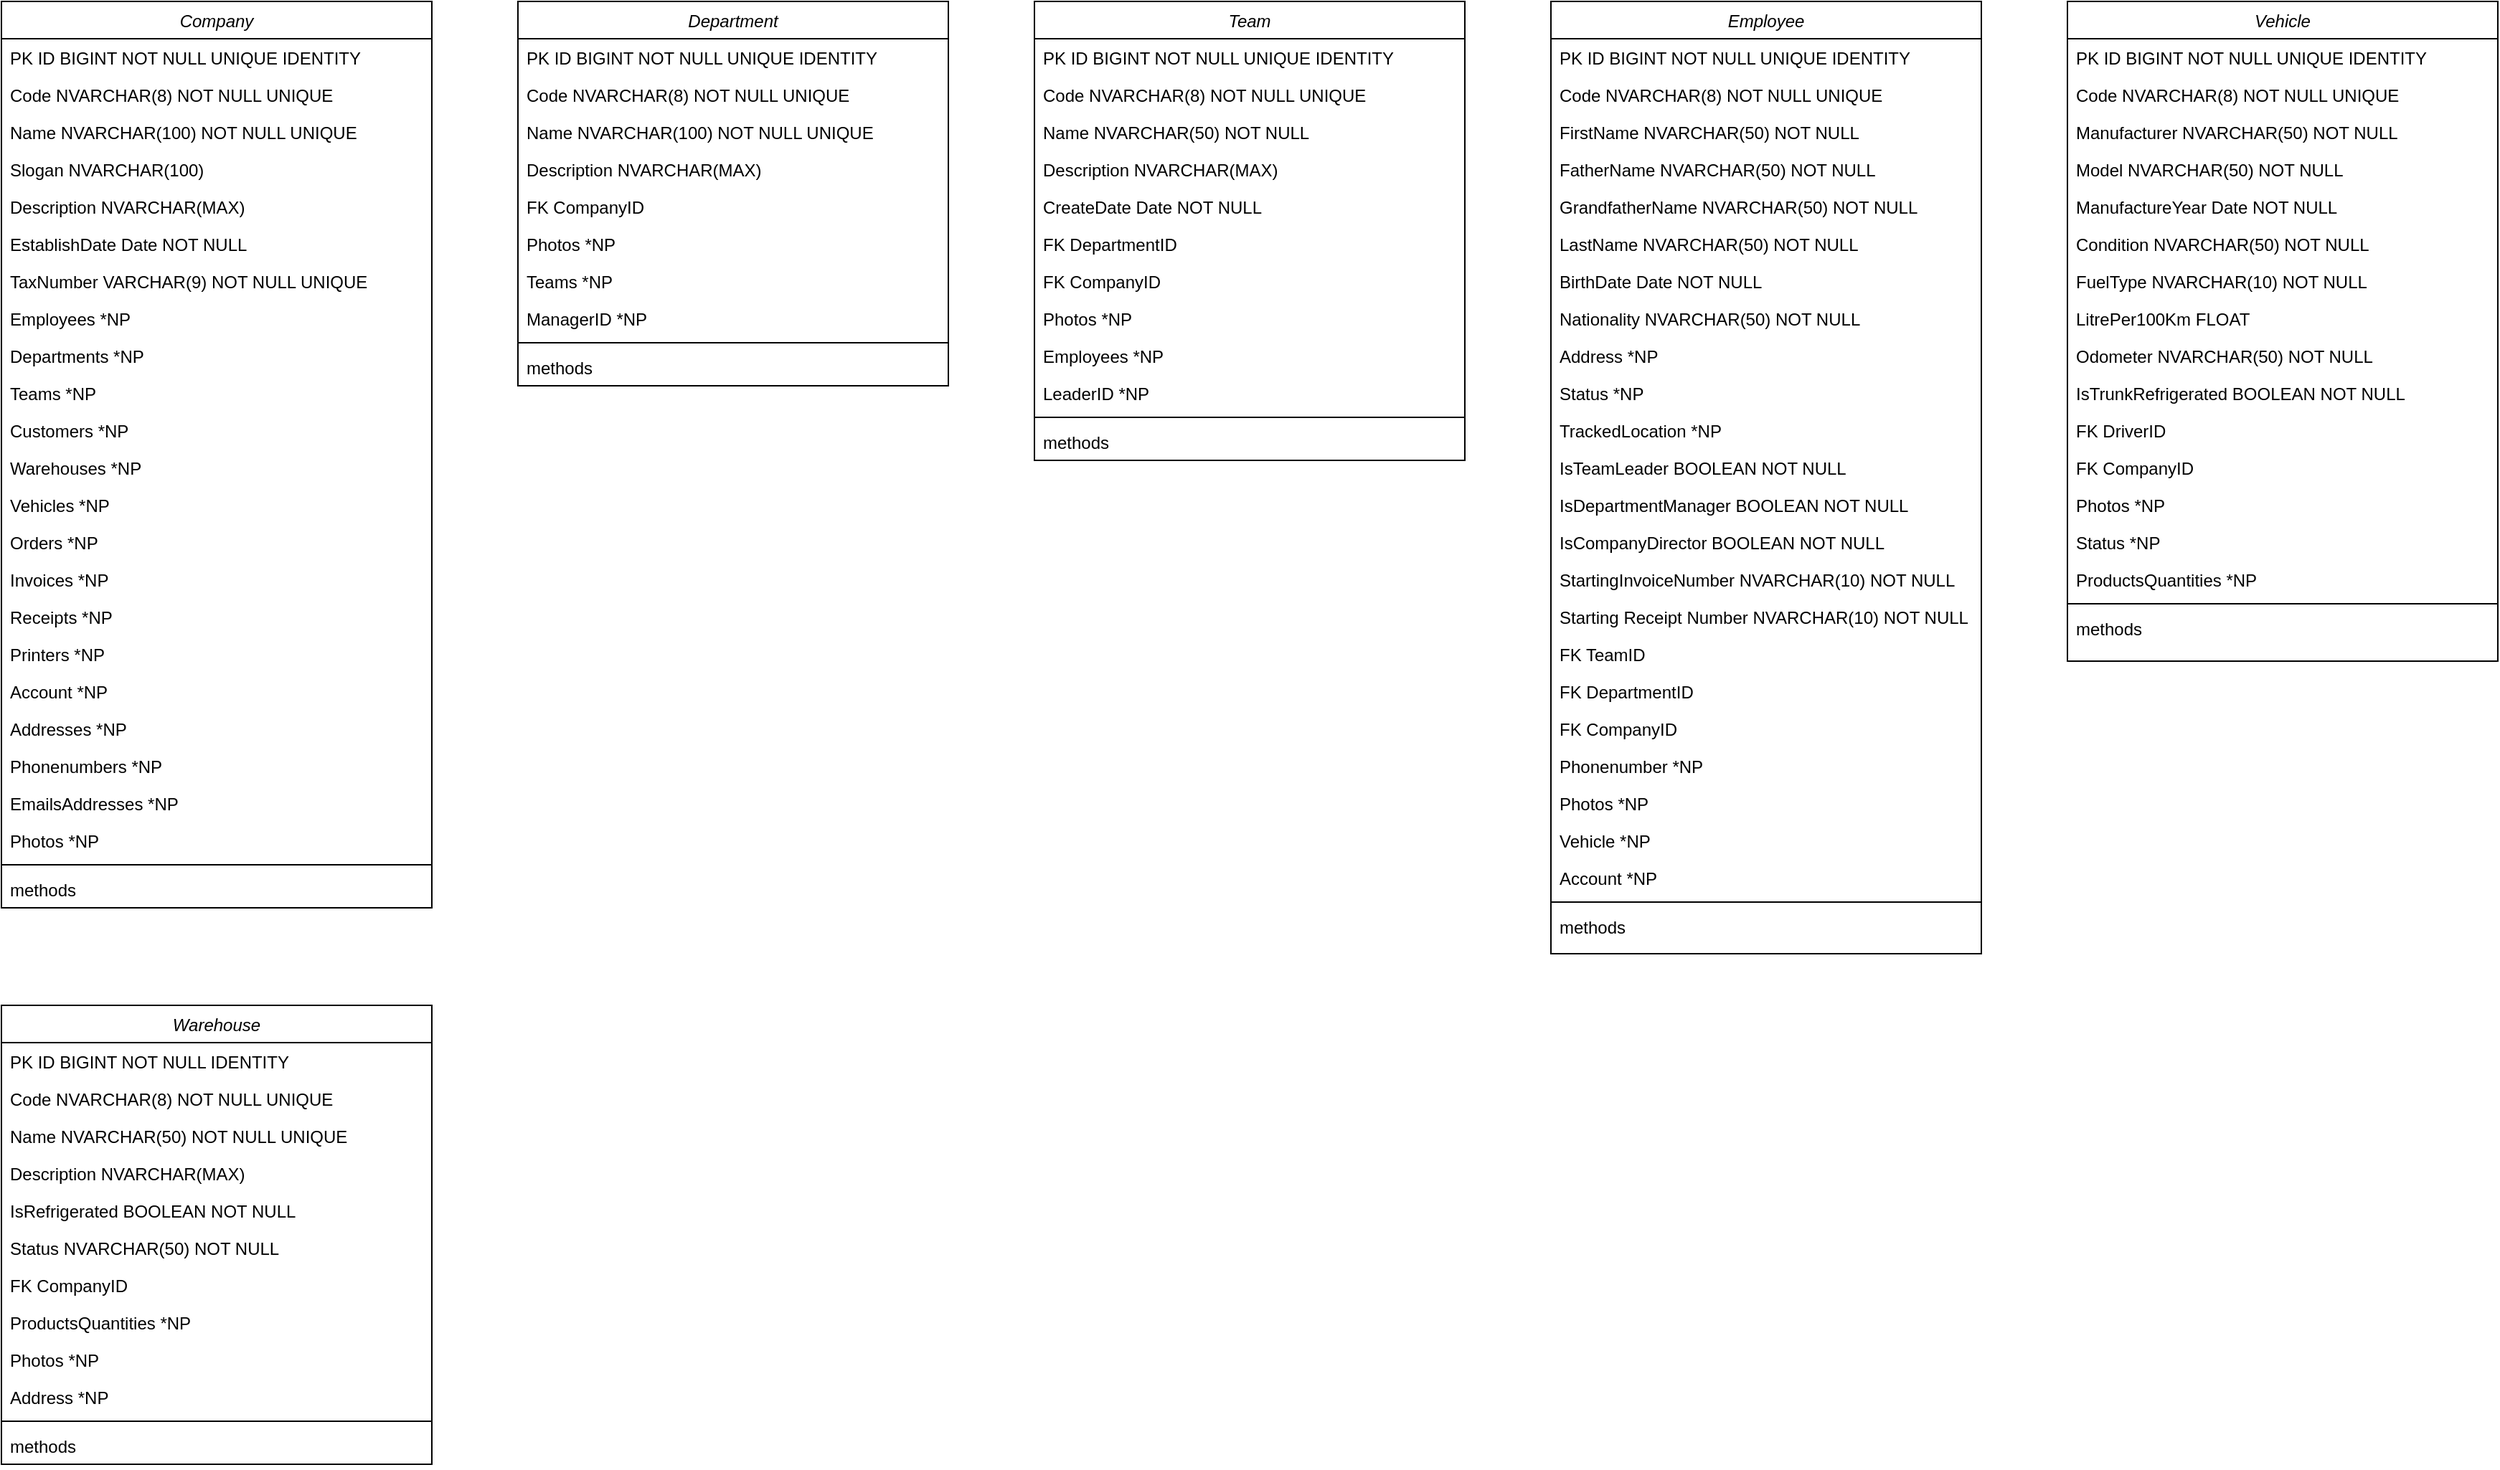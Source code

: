 <mxfile version="13.6.2" type="device"><diagram id="QFKUV2dXAhDw3_DVxD5H" name="Page-1"><mxGraphModel dx="813" dy="475" grid="1" gridSize="10" guides="1" tooltips="1" connect="1" arrows="1" fold="1" page="1" pageScale="1" pageWidth="850" pageHeight="1100" math="0" shadow="0"><root><mxCell id="0"/><mxCell id="1" parent="0"/><mxCell id="R2PTgNPI39ECcVQcYXFl-1" value="Company" style="swimlane;fontStyle=2;align=center;verticalAlign=top;childLayout=stackLayout;horizontal=1;startSize=26;horizontalStack=0;resizeParent=1;resizeLast=0;collapsible=1;marginBottom=0;rounded=0;shadow=0;strokeWidth=1;" parent="1" vertex="1"><mxGeometry width="300" height="632" as="geometry"><mxRectangle x="230" y="140" width="160" height="26" as="alternateBounds"/></mxGeometry></mxCell><mxCell id="R2PTgNPI39ECcVQcYXFl-2" value="PK ID BIGINT NOT NULL UNIQUE IDENTITY" style="text;align=left;verticalAlign=top;spacingLeft=4;spacingRight=4;overflow=hidden;rotatable=0;points=[[0,0.5],[1,0.5]];portConstraint=eastwest;" parent="R2PTgNPI39ECcVQcYXFl-1" vertex="1"><mxGeometry y="26" width="300" height="26" as="geometry"/></mxCell><mxCell id="R2PTgNPI39ECcVQcYXFl-3" value="Code NVARCHAR(8) NOT NULL UNIQUE" style="text;align=left;verticalAlign=top;spacingLeft=4;spacingRight=4;overflow=hidden;rotatable=0;points=[[0,0.5],[1,0.5]];portConstraint=eastwest;" parent="R2PTgNPI39ECcVQcYXFl-1" vertex="1"><mxGeometry y="52" width="300" height="26" as="geometry"/></mxCell><mxCell id="R2PTgNPI39ECcVQcYXFl-4" value="Name NVARCHAR(100) NOT NULL UNIQUE" style="text;align=left;verticalAlign=top;spacingLeft=4;spacingRight=4;overflow=hidden;rotatable=0;points=[[0,0.5],[1,0.5]];portConstraint=eastwest;" parent="R2PTgNPI39ECcVQcYXFl-1" vertex="1"><mxGeometry y="78" width="300" height="26" as="geometry"/></mxCell><mxCell id="pfMvkild5ntFiSycPlNY-2" value="Slogan NVARCHAR(100)" style="text;align=left;verticalAlign=top;spacingLeft=4;spacingRight=4;overflow=hidden;rotatable=0;points=[[0,0.5],[1,0.5]];portConstraint=eastwest;" parent="R2PTgNPI39ECcVQcYXFl-1" vertex="1"><mxGeometry y="104" width="300" height="26" as="geometry"/></mxCell><mxCell id="R2PTgNPI39ECcVQcYXFl-6" value="Description NVARCHAR(MAX)" style="text;align=left;verticalAlign=top;spacingLeft=4;spacingRight=4;overflow=hidden;rotatable=0;points=[[0,0.5],[1,0.5]];portConstraint=eastwest;" parent="R2PTgNPI39ECcVQcYXFl-1" vertex="1"><mxGeometry y="130" width="300" height="26" as="geometry"/></mxCell><mxCell id="pfMvkild5ntFiSycPlNY-1" value="EstablishDate Date NOT NULL" style="text;align=left;verticalAlign=top;spacingLeft=4;spacingRight=4;overflow=hidden;rotatable=0;points=[[0,0.5],[1,0.5]];portConstraint=eastwest;rounded=0;shadow=0;html=0;" parent="R2PTgNPI39ECcVQcYXFl-1" vertex="1"><mxGeometry y="156" width="300" height="26" as="geometry"/></mxCell><mxCell id="R2PTgNPI39ECcVQcYXFl-8" value="TaxNumber VARCHAR(9) NOT NULL UNIQUE" style="text;align=left;verticalAlign=top;spacingLeft=4;spacingRight=4;overflow=hidden;rotatable=0;points=[[0,0.5],[1,0.5]];portConstraint=eastwest;rounded=0;shadow=0;html=0;" parent="R2PTgNPI39ECcVQcYXFl-1" vertex="1"><mxGeometry y="182" width="300" height="26" as="geometry"/></mxCell><mxCell id="R2PTgNPI39ECcVQcYXFl-12" value="Employees *NP" style="text;align=left;verticalAlign=top;spacingLeft=4;spacingRight=4;overflow=hidden;rotatable=0;points=[[0,0.5],[1,0.5]];portConstraint=eastwest;rounded=0;shadow=0;html=0;" parent="R2PTgNPI39ECcVQcYXFl-1" vertex="1"><mxGeometry y="208" width="300" height="26" as="geometry"/></mxCell><mxCell id="R2PTgNPI39ECcVQcYXFl-13" value="Departments *NP" style="text;align=left;verticalAlign=top;spacingLeft=4;spacingRight=4;overflow=hidden;rotatable=0;points=[[0,0.5],[1,0.5]];portConstraint=eastwest;rounded=0;shadow=0;html=0;" parent="R2PTgNPI39ECcVQcYXFl-1" vertex="1"><mxGeometry y="234" width="300" height="26" as="geometry"/></mxCell><mxCell id="3ucjZQ99SgyKv--hFpAD-12" value="Teams *NP" style="text;align=left;verticalAlign=top;spacingLeft=4;spacingRight=4;overflow=hidden;rotatable=0;points=[[0,0.5],[1,0.5]];portConstraint=eastwest;rounded=0;shadow=0;html=0;" vertex="1" parent="R2PTgNPI39ECcVQcYXFl-1"><mxGeometry y="260" width="300" height="26" as="geometry"/></mxCell><mxCell id="R2PTgNPI39ECcVQcYXFl-14" value="Customers *NP" style="text;align=left;verticalAlign=top;spacingLeft=4;spacingRight=4;overflow=hidden;rotatable=0;points=[[0,0.5],[1,0.5]];portConstraint=eastwest;rounded=0;shadow=0;html=0;" parent="R2PTgNPI39ECcVQcYXFl-1" vertex="1"><mxGeometry y="286" width="300" height="26" as="geometry"/></mxCell><mxCell id="R2PTgNPI39ECcVQcYXFl-15" value="Warehouses *NP" style="text;align=left;verticalAlign=top;spacingLeft=4;spacingRight=4;overflow=hidden;rotatable=0;points=[[0,0.5],[1,0.5]];portConstraint=eastwest;rounded=0;shadow=0;html=0;" parent="R2PTgNPI39ECcVQcYXFl-1" vertex="1"><mxGeometry y="312" width="300" height="26" as="geometry"/></mxCell><mxCell id="R2PTgNPI39ECcVQcYXFl-16" value="Vehicles *NP" style="text;align=left;verticalAlign=top;spacingLeft=4;spacingRight=4;overflow=hidden;rotatable=0;points=[[0,0.5],[1,0.5]];portConstraint=eastwest;rounded=0;shadow=0;html=0;" parent="R2PTgNPI39ECcVQcYXFl-1" vertex="1"><mxGeometry y="338" width="300" height="26" as="geometry"/></mxCell><mxCell id="R2PTgNPI39ECcVQcYXFl-17" value="Orders *NP" style="text;align=left;verticalAlign=top;spacingLeft=4;spacingRight=4;overflow=hidden;rotatable=0;points=[[0,0.5],[1,0.5]];portConstraint=eastwest;rounded=0;shadow=0;html=0;" parent="R2PTgNPI39ECcVQcYXFl-1" vertex="1"><mxGeometry y="364" width="300" height="26" as="geometry"/></mxCell><mxCell id="3ucjZQ99SgyKv--hFpAD-13" value="Invoices *NP" style="text;align=left;verticalAlign=top;spacingLeft=4;spacingRight=4;overflow=hidden;rotatable=0;points=[[0,0.5],[1,0.5]];portConstraint=eastwest;rounded=0;shadow=0;html=0;" vertex="1" parent="R2PTgNPI39ECcVQcYXFl-1"><mxGeometry y="390" width="300" height="26" as="geometry"/></mxCell><mxCell id="3ucjZQ99SgyKv--hFpAD-14" value="Receipts *NP" style="text;align=left;verticalAlign=top;spacingLeft=4;spacingRight=4;overflow=hidden;rotatable=0;points=[[0,0.5],[1,0.5]];portConstraint=eastwest;rounded=0;shadow=0;html=0;" vertex="1" parent="R2PTgNPI39ECcVQcYXFl-1"><mxGeometry y="416" width="300" height="26" as="geometry"/></mxCell><mxCell id="R2PTgNPI39ECcVQcYXFl-18" value="Printers *NP" style="text;align=left;verticalAlign=top;spacingLeft=4;spacingRight=4;overflow=hidden;rotatable=0;points=[[0,0.5],[1,0.5]];portConstraint=eastwest;rounded=0;shadow=0;html=0;" parent="R2PTgNPI39ECcVQcYXFl-1" vertex="1"><mxGeometry y="442" width="300" height="26" as="geometry"/></mxCell><mxCell id="R2PTgNPI39ECcVQcYXFl-11" value="Account *NP" style="text;align=left;verticalAlign=top;spacingLeft=4;spacingRight=4;overflow=hidden;rotatable=0;points=[[0,0.5],[1,0.5]];portConstraint=eastwest;rounded=0;shadow=0;html=0;" parent="R2PTgNPI39ECcVQcYXFl-1" vertex="1"><mxGeometry y="468" width="300" height="26" as="geometry"/></mxCell><mxCell id="R2PTgNPI39ECcVQcYXFl-7" value="Addresses *NP" style="text;align=left;verticalAlign=top;spacingLeft=4;spacingRight=4;overflow=hidden;rotatable=0;points=[[0,0.5],[1,0.5]];portConstraint=eastwest;" parent="R2PTgNPI39ECcVQcYXFl-1" vertex="1"><mxGeometry y="494" width="300" height="26" as="geometry"/></mxCell><mxCell id="R2PTgNPI39ECcVQcYXFl-9" value="Phonenumbers *NP" style="text;align=left;verticalAlign=top;spacingLeft=4;spacingRight=4;overflow=hidden;rotatable=0;points=[[0,0.5],[1,0.5]];portConstraint=eastwest;rounded=0;shadow=0;html=0;" parent="R2PTgNPI39ECcVQcYXFl-1" vertex="1"><mxGeometry y="520" width="300" height="26" as="geometry"/></mxCell><mxCell id="R2PTgNPI39ECcVQcYXFl-10" value="EmailsAddresses *NP" style="text;align=left;verticalAlign=top;spacingLeft=4;spacingRight=4;overflow=hidden;rotatable=0;points=[[0,0.5],[1,0.5]];portConstraint=eastwest;rounded=0;shadow=0;html=0;" parent="R2PTgNPI39ECcVQcYXFl-1" vertex="1"><mxGeometry y="546" width="300" height="26" as="geometry"/></mxCell><mxCell id="R2PTgNPI39ECcVQcYXFl-5" value="Photos *NP" style="text;align=left;verticalAlign=top;spacingLeft=4;spacingRight=4;overflow=hidden;rotatable=0;points=[[0,0.5],[1,0.5]];portConstraint=eastwest;" parent="R2PTgNPI39ECcVQcYXFl-1" vertex="1"><mxGeometry y="572" width="300" height="26" as="geometry"/></mxCell><mxCell id="R2PTgNPI39ECcVQcYXFl-19" value="" style="line;html=1;strokeWidth=1;align=left;verticalAlign=middle;spacingTop=-1;spacingLeft=3;spacingRight=3;rotatable=0;labelPosition=right;points=[];portConstraint=eastwest;" parent="R2PTgNPI39ECcVQcYXFl-1" vertex="1"><mxGeometry y="598" width="300" height="8" as="geometry"/></mxCell><mxCell id="R2PTgNPI39ECcVQcYXFl-20" value="methods" style="text;align=left;verticalAlign=top;spacingLeft=4;spacingRight=4;overflow=hidden;rotatable=0;points=[[0,0.5],[1,0.5]];portConstraint=eastwest;" parent="R2PTgNPI39ECcVQcYXFl-1" vertex="1"><mxGeometry y="606" width="300" height="26" as="geometry"/></mxCell><mxCell id="3ucjZQ99SgyKv--hFpAD-1" value="Department" style="swimlane;fontStyle=2;align=center;verticalAlign=top;childLayout=stackLayout;horizontal=1;startSize=26;horizontalStack=0;resizeParent=1;resizeLast=0;collapsible=1;marginBottom=0;rounded=0;shadow=0;strokeWidth=1;" vertex="1" parent="1"><mxGeometry x="360" width="300" height="268" as="geometry"><mxRectangle x="230" y="140" width="160" height="26" as="alternateBounds"/></mxGeometry></mxCell><mxCell id="3ucjZQ99SgyKv--hFpAD-2" value="PK ID BIGINT NOT NULL UNIQUE IDENTITY" style="text;align=left;verticalAlign=top;spacingLeft=4;spacingRight=4;overflow=hidden;rotatable=0;points=[[0,0.5],[1,0.5]];portConstraint=eastwest;" vertex="1" parent="3ucjZQ99SgyKv--hFpAD-1"><mxGeometry y="26" width="300" height="26" as="geometry"/></mxCell><mxCell id="3ucjZQ99SgyKv--hFpAD-3" value="Code NVARCHAR(8) NOT NULL UNIQUE" style="text;align=left;verticalAlign=top;spacingLeft=4;spacingRight=4;overflow=hidden;rotatable=0;points=[[0,0.5],[1,0.5]];portConstraint=eastwest;rounded=0;shadow=0;html=0;" vertex="1" parent="3ucjZQ99SgyKv--hFpAD-1"><mxGeometry y="52" width="300" height="26" as="geometry"/></mxCell><mxCell id="3ucjZQ99SgyKv--hFpAD-4" value="Name NVARCHAR(100) NOT NULL UNIQUE" style="text;align=left;verticalAlign=top;spacingLeft=4;spacingRight=4;overflow=hidden;rotatable=0;points=[[0,0.5],[1,0.5]];portConstraint=eastwest;rounded=0;shadow=0;html=0;" vertex="1" parent="3ucjZQ99SgyKv--hFpAD-1"><mxGeometry y="78" width="300" height="26" as="geometry"/></mxCell><mxCell id="3ucjZQ99SgyKv--hFpAD-6" value="Description NVARCHAR(MAX)" style="text;align=left;verticalAlign=top;spacingLeft=4;spacingRight=4;overflow=hidden;rotatable=0;points=[[0,0.5],[1,0.5]];portConstraint=eastwest;rounded=0;shadow=0;html=0;" vertex="1" parent="3ucjZQ99SgyKv--hFpAD-1"><mxGeometry y="104" width="300" height="26" as="geometry"/></mxCell><mxCell id="3ucjZQ99SgyKv--hFpAD-7" value="FK CompanyID" style="text;align=left;verticalAlign=top;spacingLeft=4;spacingRight=4;overflow=hidden;rotatable=0;points=[[0,0.5],[1,0.5]];portConstraint=eastwest;rounded=0;shadow=0;html=0;" vertex="1" parent="3ucjZQ99SgyKv--hFpAD-1"><mxGeometry y="130" width="300" height="26" as="geometry"/></mxCell><mxCell id="3ucjZQ99SgyKv--hFpAD-5" value="Photos *NP" style="text;align=left;verticalAlign=top;spacingLeft=4;spacingRight=4;overflow=hidden;rotatable=0;points=[[0,0.5],[1,0.5]];portConstraint=eastwest;rounded=0;shadow=0;html=0;" vertex="1" parent="3ucjZQ99SgyKv--hFpAD-1"><mxGeometry y="156" width="300" height="26" as="geometry"/></mxCell><mxCell id="3ucjZQ99SgyKv--hFpAD-8" value="Teams *NP" style="text;align=left;verticalAlign=top;spacingLeft=4;spacingRight=4;overflow=hidden;rotatable=0;points=[[0,0.5],[1,0.5]];portConstraint=eastwest;rounded=0;shadow=0;html=0;" vertex="1" parent="3ucjZQ99SgyKv--hFpAD-1"><mxGeometry y="182" width="300" height="26" as="geometry"/></mxCell><mxCell id="3ucjZQ99SgyKv--hFpAD-9" value="ManagerID *NP" style="text;align=left;verticalAlign=top;spacingLeft=4;spacingRight=4;overflow=hidden;rotatable=0;points=[[0,0.5],[1,0.5]];portConstraint=eastwest;rounded=0;shadow=0;html=0;" vertex="1" parent="3ucjZQ99SgyKv--hFpAD-1"><mxGeometry y="208" width="300" height="26" as="geometry"/></mxCell><mxCell id="3ucjZQ99SgyKv--hFpAD-10" value="" style="line;html=1;strokeWidth=1;align=left;verticalAlign=middle;spacingTop=-1;spacingLeft=3;spacingRight=3;rotatable=0;labelPosition=right;points=[];portConstraint=eastwest;" vertex="1" parent="3ucjZQ99SgyKv--hFpAD-1"><mxGeometry y="234" width="300" height="8" as="geometry"/></mxCell><mxCell id="3ucjZQ99SgyKv--hFpAD-11" value="methods" style="text;align=left;verticalAlign=top;spacingLeft=4;spacingRight=4;overflow=hidden;rotatable=0;points=[[0,0.5],[1,0.5]];portConstraint=eastwest;" vertex="1" parent="3ucjZQ99SgyKv--hFpAD-1"><mxGeometry y="242" width="300" height="26" as="geometry"/></mxCell><mxCell id="3ucjZQ99SgyKv--hFpAD-15" value="Team" style="swimlane;fontStyle=2;align=center;verticalAlign=top;childLayout=stackLayout;horizontal=1;startSize=26;horizontalStack=0;resizeParent=1;resizeLast=0;collapsible=1;marginBottom=0;rounded=0;shadow=0;strokeWidth=1;" vertex="1" parent="1"><mxGeometry x="720" width="300" height="320" as="geometry"><mxRectangle x="230" y="140" width="160" height="26" as="alternateBounds"/></mxGeometry></mxCell><mxCell id="3ucjZQ99SgyKv--hFpAD-16" value="PK ID BIGINT NOT NULL UNIQUE IDENTITY" style="text;align=left;verticalAlign=top;spacingLeft=4;spacingRight=4;overflow=hidden;rotatable=0;points=[[0,0.5],[1,0.5]];portConstraint=eastwest;" vertex="1" parent="3ucjZQ99SgyKv--hFpAD-15"><mxGeometry y="26" width="300" height="26" as="geometry"/></mxCell><mxCell id="3ucjZQ99SgyKv--hFpAD-17" value="Code NVARCHAR(8) NOT NULL UNIQUE" style="text;align=left;verticalAlign=top;spacingLeft=4;spacingRight=4;overflow=hidden;rotatable=0;points=[[0,0.5],[1,0.5]];portConstraint=eastwest;" vertex="1" parent="3ucjZQ99SgyKv--hFpAD-15"><mxGeometry y="52" width="300" height="26" as="geometry"/></mxCell><mxCell id="3ucjZQ99SgyKv--hFpAD-19" value="Name NVARCHAR(50) NOT NULL" style="text;align=left;verticalAlign=top;spacingLeft=4;spacingRight=4;overflow=hidden;rotatable=0;points=[[0,0.5],[1,0.5]];portConstraint=eastwest;" vertex="1" parent="3ucjZQ99SgyKv--hFpAD-15"><mxGeometry y="78" width="300" height="26" as="geometry"/></mxCell><mxCell id="3ucjZQ99SgyKv--hFpAD-20" value="Description NVARCHAR(MAX)" style="text;align=left;verticalAlign=top;spacingLeft=4;spacingRight=4;overflow=hidden;rotatable=0;points=[[0,0.5],[1,0.5]];portConstraint=eastwest;" vertex="1" parent="3ucjZQ99SgyKv--hFpAD-15"><mxGeometry y="104" width="300" height="26" as="geometry"/></mxCell><mxCell id="3ucjZQ99SgyKv--hFpAD-21" value="CreateDate Date NOT NULL" style="text;align=left;verticalAlign=top;spacingLeft=4;spacingRight=4;overflow=hidden;rotatable=0;points=[[0,0.5],[1,0.5]];portConstraint=eastwest;" vertex="1" parent="3ucjZQ99SgyKv--hFpAD-15"><mxGeometry y="130" width="300" height="26" as="geometry"/></mxCell><mxCell id="3ucjZQ99SgyKv--hFpAD-23" value="FK DepartmentID" style="text;align=left;verticalAlign=top;spacingLeft=4;spacingRight=4;overflow=hidden;rotatable=0;points=[[0,0.5],[1,0.5]];portConstraint=eastwest;rounded=0;shadow=0;html=0;" vertex="1" parent="3ucjZQ99SgyKv--hFpAD-15"><mxGeometry y="156" width="300" height="26" as="geometry"/></mxCell><mxCell id="3ucjZQ99SgyKv--hFpAD-27" value="FK CompanyID" style="text;align=left;verticalAlign=top;spacingLeft=4;spacingRight=4;overflow=hidden;rotatable=0;points=[[0,0.5],[1,0.5]];portConstraint=eastwest;rounded=0;shadow=0;html=0;" vertex="1" parent="3ucjZQ99SgyKv--hFpAD-15"><mxGeometry y="182" width="300" height="26" as="geometry"/></mxCell><mxCell id="3ucjZQ99SgyKv--hFpAD-18" value="Photos *NP" style="text;align=left;verticalAlign=top;spacingLeft=4;spacingRight=4;overflow=hidden;rotatable=0;points=[[0,0.5],[1,0.5]];portConstraint=eastwest;" vertex="1" parent="3ucjZQ99SgyKv--hFpAD-15"><mxGeometry y="208" width="300" height="26" as="geometry"/></mxCell><mxCell id="3ucjZQ99SgyKv--hFpAD-22" value="Employees *NP" style="text;align=left;verticalAlign=top;spacingLeft=4;spacingRight=4;overflow=hidden;rotatable=0;points=[[0,0.5],[1,0.5]];portConstraint=eastwest;rounded=0;shadow=0;html=0;" vertex="1" parent="3ucjZQ99SgyKv--hFpAD-15"><mxGeometry y="234" width="300" height="26" as="geometry"/></mxCell><mxCell id="3ucjZQ99SgyKv--hFpAD-24" value="LeaderID *NP" style="text;align=left;verticalAlign=top;spacingLeft=4;spacingRight=4;overflow=hidden;rotatable=0;points=[[0,0.5],[1,0.5]];portConstraint=eastwest;rounded=0;shadow=0;html=0;" vertex="1" parent="3ucjZQ99SgyKv--hFpAD-15"><mxGeometry y="260" width="300" height="26" as="geometry"/></mxCell><mxCell id="3ucjZQ99SgyKv--hFpAD-25" value="" style="line;html=1;strokeWidth=1;align=left;verticalAlign=middle;spacingTop=-1;spacingLeft=3;spacingRight=3;rotatable=0;labelPosition=right;points=[];portConstraint=eastwest;" vertex="1" parent="3ucjZQ99SgyKv--hFpAD-15"><mxGeometry y="286" width="300" height="8" as="geometry"/></mxCell><mxCell id="3ucjZQ99SgyKv--hFpAD-26" value="methods" style="text;align=left;verticalAlign=top;spacingLeft=4;spacingRight=4;overflow=hidden;rotatable=0;points=[[0,0.5],[1,0.5]];portConstraint=eastwest;" vertex="1" parent="3ucjZQ99SgyKv--hFpAD-15"><mxGeometry y="294" width="300" height="26" as="geometry"/></mxCell><mxCell id="3ucjZQ99SgyKv--hFpAD-28" value="Employee" style="swimlane;fontStyle=2;align=center;verticalAlign=top;childLayout=stackLayout;horizontal=1;startSize=26;horizontalStack=0;resizeParent=1;resizeLast=0;collapsible=1;marginBottom=0;rounded=0;shadow=0;strokeWidth=1;" vertex="1" parent="1"><mxGeometry x="1080" width="300" height="664" as="geometry"><mxRectangle x="230" y="140" width="160" height="26" as="alternateBounds"/></mxGeometry></mxCell><mxCell id="3ucjZQ99SgyKv--hFpAD-29" value="PK ID BIGINT NOT NULL UNIQUE IDENTITY" style="text;align=left;verticalAlign=top;spacingLeft=4;spacingRight=4;overflow=hidden;rotatable=0;points=[[0,0.5],[1,0.5]];portConstraint=eastwest;" vertex="1" parent="3ucjZQ99SgyKv--hFpAD-28"><mxGeometry y="26" width="300" height="26" as="geometry"/></mxCell><mxCell id="3ucjZQ99SgyKv--hFpAD-30" value="Code NVARCHAR(8) NOT NULL UNIQUE" style="text;align=left;verticalAlign=top;spacingLeft=4;spacingRight=4;overflow=hidden;rotatable=0;points=[[0,0.5],[1,0.5]];portConstraint=eastwest;" vertex="1" parent="3ucjZQ99SgyKv--hFpAD-28"><mxGeometry y="52" width="300" height="26" as="geometry"/></mxCell><mxCell id="3ucjZQ99SgyKv--hFpAD-31" value="FirstName NVARCHAR(50) NOT NULL" style="text;align=left;verticalAlign=top;spacingLeft=4;spacingRight=4;overflow=hidden;rotatable=0;points=[[0,0.5],[1,0.5]];portConstraint=eastwest;rounded=0;shadow=0;html=0;" vertex="1" parent="3ucjZQ99SgyKv--hFpAD-28"><mxGeometry y="78" width="300" height="26" as="geometry"/></mxCell><mxCell id="3ucjZQ99SgyKv--hFpAD-32" value="FatherName NVARCHAR(50) NOT NULL" style="text;align=left;verticalAlign=top;spacingLeft=4;spacingRight=4;overflow=hidden;rotatable=0;points=[[0,0.5],[1,0.5]];portConstraint=eastwest;rounded=0;shadow=0;html=0;" vertex="1" parent="3ucjZQ99SgyKv--hFpAD-28"><mxGeometry y="104" width="300" height="26" as="geometry"/></mxCell><mxCell id="3ucjZQ99SgyKv--hFpAD-33" value="GrandfatherName NVARCHAR(50) NOT NULL" style="text;align=left;verticalAlign=top;spacingLeft=4;spacingRight=4;overflow=hidden;rotatable=0;points=[[0,0.5],[1,0.5]];portConstraint=eastwest;rounded=0;shadow=0;html=0;" vertex="1" parent="3ucjZQ99SgyKv--hFpAD-28"><mxGeometry y="130" width="300" height="26" as="geometry"/></mxCell><mxCell id="3ucjZQ99SgyKv--hFpAD-34" value="LastName NVARCHAR(50) NOT NULL" style="text;align=left;verticalAlign=top;spacingLeft=4;spacingRight=4;overflow=hidden;rotatable=0;points=[[0,0.5],[1,0.5]];portConstraint=eastwest;rounded=0;shadow=0;html=0;" vertex="1" parent="3ucjZQ99SgyKv--hFpAD-28"><mxGeometry y="156" width="300" height="26" as="geometry"/></mxCell><mxCell id="3ucjZQ99SgyKv--hFpAD-35" value="BirthDate Date NOT NULL" style="text;align=left;verticalAlign=top;spacingLeft=4;spacingRight=4;overflow=hidden;rotatable=0;points=[[0,0.5],[1,0.5]];portConstraint=eastwest;rounded=0;shadow=0;html=0;" vertex="1" parent="3ucjZQ99SgyKv--hFpAD-28"><mxGeometry y="182" width="300" height="26" as="geometry"/></mxCell><mxCell id="3ucjZQ99SgyKv--hFpAD-36" value="Nationality NVARCHAR(50) NOT NULL" style="text;align=left;verticalAlign=top;spacingLeft=4;spacingRight=4;overflow=hidden;rotatable=0;points=[[0,0.5],[1,0.5]];portConstraint=eastwest;rounded=0;shadow=0;html=0;" vertex="1" parent="3ucjZQ99SgyKv--hFpAD-28"><mxGeometry y="208" width="300" height="26" as="geometry"/></mxCell><mxCell id="3ucjZQ99SgyKv--hFpAD-37" value="Address *NP" style="text;align=left;verticalAlign=top;spacingLeft=4;spacingRight=4;overflow=hidden;rotatable=0;points=[[0,0.5],[1,0.5]];portConstraint=eastwest;rounded=0;shadow=0;html=0;" vertex="1" parent="3ucjZQ99SgyKv--hFpAD-28"><mxGeometry y="234" width="300" height="26" as="geometry"/></mxCell><mxCell id="3ucjZQ99SgyKv--hFpAD-42" value="Status *NP" style="text;align=left;verticalAlign=top;spacingLeft=4;spacingRight=4;overflow=hidden;rotatable=0;points=[[0,0.5],[1,0.5]];portConstraint=eastwest;rounded=0;shadow=0;html=0;" vertex="1" parent="3ucjZQ99SgyKv--hFpAD-28"><mxGeometry y="260" width="300" height="26" as="geometry"/></mxCell><mxCell id="3ucjZQ99SgyKv--hFpAD-38" value="TrackedLocation *NP" style="text;align=left;verticalAlign=top;spacingLeft=4;spacingRight=4;overflow=hidden;rotatable=0;points=[[0,0.5],[1,0.5]];portConstraint=eastwest;rounded=0;shadow=0;html=0;" vertex="1" parent="3ucjZQ99SgyKv--hFpAD-28"><mxGeometry y="286" width="300" height="26" as="geometry"/></mxCell><mxCell id="3ucjZQ99SgyKv--hFpAD-41" value="IsTeamLeader BOOLEAN NOT NULL" style="text;align=left;verticalAlign=top;spacingLeft=4;spacingRight=4;overflow=hidden;rotatable=0;points=[[0,0.5],[1,0.5]];portConstraint=eastwest;rounded=0;shadow=0;html=0;" vertex="1" parent="3ucjZQ99SgyKv--hFpAD-28"><mxGeometry y="312" width="300" height="26" as="geometry"/></mxCell><mxCell id="3ucjZQ99SgyKv--hFpAD-52" value="IsDepartmentManager BOOLEAN NOT NULL" style="text;align=left;verticalAlign=top;spacingLeft=4;spacingRight=4;overflow=hidden;rotatable=0;points=[[0,0.5],[1,0.5]];portConstraint=eastwest;rounded=0;shadow=0;html=0;" vertex="1" parent="3ucjZQ99SgyKv--hFpAD-28"><mxGeometry y="338" width="300" height="26" as="geometry"/></mxCell><mxCell id="3ucjZQ99SgyKv--hFpAD-53" value="IsCompanyDirector BOOLEAN NOT NULL" style="text;align=left;verticalAlign=top;spacingLeft=4;spacingRight=4;overflow=hidden;rotatable=0;points=[[0,0.5],[1,0.5]];portConstraint=eastwest;rounded=0;shadow=0;html=0;" vertex="1" parent="3ucjZQ99SgyKv--hFpAD-28"><mxGeometry y="364" width="300" height="26" as="geometry"/></mxCell><mxCell id="3ucjZQ99SgyKv--hFpAD-48" value="StartingInvoiceNumber NVARCHAR(10) NOT NULL" style="text;align=left;verticalAlign=top;spacingLeft=4;spacingRight=4;overflow=hidden;rotatable=0;points=[[0,0.5],[1,0.5]];portConstraint=eastwest;rounded=0;shadow=0;html=0;" vertex="1" parent="3ucjZQ99SgyKv--hFpAD-28"><mxGeometry y="390" width="300" height="26" as="geometry"/></mxCell><mxCell id="3ucjZQ99SgyKv--hFpAD-49" value="Starting Receipt Number NVARCHAR(10) NOT NULL" style="text;align=left;verticalAlign=top;spacingLeft=4;spacingRight=4;overflow=hidden;rotatable=0;points=[[0,0.5],[1,0.5]];portConstraint=eastwest;rounded=0;shadow=0;html=0;" vertex="1" parent="3ucjZQ99SgyKv--hFpAD-28"><mxGeometry y="416" width="300" height="26" as="geometry"/></mxCell><mxCell id="3ucjZQ99SgyKv--hFpAD-43" value="FK TeamID" style="text;align=left;verticalAlign=top;spacingLeft=4;spacingRight=4;overflow=hidden;rotatable=0;points=[[0,0.5],[1,0.5]];portConstraint=eastwest;rounded=0;shadow=0;html=0;" vertex="1" parent="3ucjZQ99SgyKv--hFpAD-28"><mxGeometry y="442" width="300" height="26" as="geometry"/></mxCell><mxCell id="3ucjZQ99SgyKv--hFpAD-44" value="FK DepartmentID" style="text;align=left;verticalAlign=top;spacingLeft=4;spacingRight=4;overflow=hidden;rotatable=0;points=[[0,0.5],[1,0.5]];portConstraint=eastwest;rounded=0;shadow=0;html=0;" vertex="1" parent="3ucjZQ99SgyKv--hFpAD-28"><mxGeometry y="468" width="300" height="26" as="geometry"/></mxCell><mxCell id="3ucjZQ99SgyKv--hFpAD-45" value="FK CompanyID" style="text;align=left;verticalAlign=top;spacingLeft=4;spacingRight=4;overflow=hidden;rotatable=0;points=[[0,0.5],[1,0.5]];portConstraint=eastwest;rounded=0;shadow=0;html=0;" vertex="1" parent="3ucjZQ99SgyKv--hFpAD-28"><mxGeometry y="494" width="300" height="26" as="geometry"/></mxCell><mxCell id="3ucjZQ99SgyKv--hFpAD-40" value="Phonenumber *NP" style="text;align=left;verticalAlign=top;spacingLeft=4;spacingRight=4;overflow=hidden;rotatable=0;points=[[0,0.5],[1,0.5]];portConstraint=eastwest;rounded=0;shadow=0;html=0;" vertex="1" parent="3ucjZQ99SgyKv--hFpAD-28"><mxGeometry y="520" width="300" height="26" as="geometry"/></mxCell><mxCell id="3ucjZQ99SgyKv--hFpAD-39" value="Photos *NP" style="text;align=left;verticalAlign=top;spacingLeft=4;spacingRight=4;overflow=hidden;rotatable=0;points=[[0,0.5],[1,0.5]];portConstraint=eastwest;rounded=0;shadow=0;html=0;" vertex="1" parent="3ucjZQ99SgyKv--hFpAD-28"><mxGeometry y="546" width="300" height="26" as="geometry"/></mxCell><mxCell id="3ucjZQ99SgyKv--hFpAD-46" value="Vehicle *NP" style="text;align=left;verticalAlign=top;spacingLeft=4;spacingRight=4;overflow=hidden;rotatable=0;points=[[0,0.5],[1,0.5]];portConstraint=eastwest;rounded=0;shadow=0;html=0;" vertex="1" parent="3ucjZQ99SgyKv--hFpAD-28"><mxGeometry y="572" width="300" height="26" as="geometry"/></mxCell><mxCell id="3ucjZQ99SgyKv--hFpAD-54" value="Account *NP" style="text;align=left;verticalAlign=top;spacingLeft=4;spacingRight=4;overflow=hidden;rotatable=0;points=[[0,0.5],[1,0.5]];portConstraint=eastwest;rounded=0;shadow=0;html=0;" vertex="1" parent="3ucjZQ99SgyKv--hFpAD-28"><mxGeometry y="598" width="300" height="26" as="geometry"/></mxCell><mxCell id="3ucjZQ99SgyKv--hFpAD-50" value="" style="line;html=1;strokeWidth=1;align=left;verticalAlign=middle;spacingTop=-1;spacingLeft=3;spacingRight=3;rotatable=0;labelPosition=right;points=[];portConstraint=eastwest;" vertex="1" parent="3ucjZQ99SgyKv--hFpAD-28"><mxGeometry y="624" width="300" height="8" as="geometry"/></mxCell><mxCell id="3ucjZQ99SgyKv--hFpAD-51" value="methods" style="text;align=left;verticalAlign=top;spacingLeft=4;spacingRight=4;overflow=hidden;rotatable=0;points=[[0,0.5],[1,0.5]];portConstraint=eastwest;" vertex="1" parent="3ucjZQ99SgyKv--hFpAD-28"><mxGeometry y="632" width="300" height="32" as="geometry"/></mxCell><mxCell id="3ucjZQ99SgyKv--hFpAD-55" value="Vehicle" style="swimlane;fontStyle=2;align=center;verticalAlign=top;childLayout=stackLayout;horizontal=1;startSize=26;horizontalStack=0;resizeParent=1;resizeLast=0;collapsible=1;marginBottom=0;rounded=0;shadow=0;strokeWidth=1;" vertex="1" parent="1"><mxGeometry x="1440" width="300" height="460" as="geometry"><mxRectangle x="230" y="140" width="160" height="26" as="alternateBounds"/></mxGeometry></mxCell><mxCell id="3ucjZQ99SgyKv--hFpAD-56" value="PK ID BIGINT NOT NULL UNIQUE IDENTITY" style="text;align=left;verticalAlign=top;spacingLeft=4;spacingRight=4;overflow=hidden;rotatable=0;points=[[0,0.5],[1,0.5]];portConstraint=eastwest;" vertex="1" parent="3ucjZQ99SgyKv--hFpAD-55"><mxGeometry y="26" width="300" height="26" as="geometry"/></mxCell><mxCell id="3ucjZQ99SgyKv--hFpAD-57" value="Code NVARCHAR(8) NOT NULL UNIQUE" style="text;align=left;verticalAlign=top;spacingLeft=4;spacingRight=4;overflow=hidden;rotatable=0;points=[[0,0.5],[1,0.5]];portConstraint=eastwest;rounded=0;shadow=0;html=0;" vertex="1" parent="3ucjZQ99SgyKv--hFpAD-55"><mxGeometry y="52" width="300" height="26" as="geometry"/></mxCell><mxCell id="3ucjZQ99SgyKv--hFpAD-58" value="Manufacturer NVARCHAR(50) NOT NULL" style="text;align=left;verticalAlign=top;spacingLeft=4;spacingRight=4;overflow=hidden;rotatable=0;points=[[0,0.5],[1,0.5]];portConstraint=eastwest;rounded=0;shadow=0;html=0;" vertex="1" parent="3ucjZQ99SgyKv--hFpAD-55"><mxGeometry y="78" width="300" height="26" as="geometry"/></mxCell><mxCell id="3ucjZQ99SgyKv--hFpAD-59" value="Model NVARCHAR(50) NOT NULL" style="text;align=left;verticalAlign=top;spacingLeft=4;spacingRight=4;overflow=hidden;rotatable=0;points=[[0,0.5],[1,0.5]];portConstraint=eastwest;rounded=0;shadow=0;html=0;" vertex="1" parent="3ucjZQ99SgyKv--hFpAD-55"><mxGeometry y="104" width="300" height="26" as="geometry"/></mxCell><mxCell id="3ucjZQ99SgyKv--hFpAD-61" value="ManufactureYear Date NOT NULL" style="text;align=left;verticalAlign=top;spacingLeft=4;spacingRight=4;overflow=hidden;rotatable=0;points=[[0,0.5],[1,0.5]];portConstraint=eastwest;rounded=0;shadow=0;html=0;" vertex="1" parent="3ucjZQ99SgyKv--hFpAD-55"><mxGeometry y="130" width="300" height="26" as="geometry"/></mxCell><mxCell id="3ucjZQ99SgyKv--hFpAD-62" value="Condition NVARCHAR(50) NOT NULL" style="text;align=left;verticalAlign=top;spacingLeft=4;spacingRight=4;overflow=hidden;rotatable=0;points=[[0,0.5],[1,0.5]];portConstraint=eastwest;rounded=0;shadow=0;html=0;" vertex="1" parent="3ucjZQ99SgyKv--hFpAD-55"><mxGeometry y="156" width="300" height="26" as="geometry"/></mxCell><mxCell id="3ucjZQ99SgyKv--hFpAD-64" value="FuelType NVARCHAR(10) NOT NULL" style="text;align=left;verticalAlign=top;spacingLeft=4;spacingRight=4;overflow=hidden;rotatable=0;points=[[0,0.5],[1,0.5]];portConstraint=eastwest;rounded=0;shadow=0;html=0;" vertex="1" parent="3ucjZQ99SgyKv--hFpAD-55"><mxGeometry y="182" width="300" height="26" as="geometry"/></mxCell><mxCell id="3ucjZQ99SgyKv--hFpAD-65" value="LitrePer100Km FLOAT" style="text;align=left;verticalAlign=top;spacingLeft=4;spacingRight=4;overflow=hidden;rotatable=0;points=[[0,0.5],[1,0.5]];portConstraint=eastwest;rounded=0;shadow=0;html=0;" vertex="1" parent="3ucjZQ99SgyKv--hFpAD-55"><mxGeometry y="208" width="300" height="26" as="geometry"/></mxCell><mxCell id="3ucjZQ99SgyKv--hFpAD-66" value="Odometer NVARCHAR(50) NOT NULL" style="text;align=left;verticalAlign=top;spacingLeft=4;spacingRight=4;overflow=hidden;rotatable=0;points=[[0,0.5],[1,0.5]];portConstraint=eastwest;rounded=0;shadow=0;html=0;" vertex="1" parent="3ucjZQ99SgyKv--hFpAD-55"><mxGeometry y="234" width="300" height="26" as="geometry"/></mxCell><mxCell id="3ucjZQ99SgyKv--hFpAD-71" value="IsTrunkRefrigerated BOOLEAN NOT NULL" style="text;align=left;verticalAlign=top;spacingLeft=4;spacingRight=4;overflow=hidden;rotatable=0;points=[[0,0.5],[1,0.5]];portConstraint=eastwest;rounded=0;shadow=0;html=0;" vertex="1" parent="3ucjZQ99SgyKv--hFpAD-55"><mxGeometry y="260" width="300" height="26" as="geometry"/></mxCell><mxCell id="3ucjZQ99SgyKv--hFpAD-74" value="FK DriverID" style="text;align=left;verticalAlign=top;spacingLeft=4;spacingRight=4;overflow=hidden;rotatable=0;points=[[0,0.5],[1,0.5]];portConstraint=eastwest;rounded=0;shadow=0;html=0;" vertex="1" parent="3ucjZQ99SgyKv--hFpAD-55"><mxGeometry y="286" width="300" height="26" as="geometry"/></mxCell><mxCell id="3ucjZQ99SgyKv--hFpAD-77" value="FK CompanyID" style="text;align=left;verticalAlign=top;spacingLeft=4;spacingRight=4;overflow=hidden;rotatable=0;points=[[0,0.5],[1,0.5]];portConstraint=eastwest;rounded=0;shadow=0;html=0;" vertex="1" parent="3ucjZQ99SgyKv--hFpAD-55"><mxGeometry y="312" width="300" height="26" as="geometry"/></mxCell><mxCell id="3ucjZQ99SgyKv--hFpAD-60" value="Photos *NP" style="text;align=left;verticalAlign=top;spacingLeft=4;spacingRight=4;overflow=hidden;rotatable=0;points=[[0,0.5],[1,0.5]];portConstraint=eastwest;rounded=0;shadow=0;html=0;" vertex="1" parent="3ucjZQ99SgyKv--hFpAD-55"><mxGeometry y="338" width="300" height="26" as="geometry"/></mxCell><mxCell id="3ucjZQ99SgyKv--hFpAD-63" value="Status *NP" style="text;align=left;verticalAlign=top;spacingLeft=4;spacingRight=4;overflow=hidden;rotatable=0;points=[[0,0.5],[1,0.5]];portConstraint=eastwest;rounded=0;shadow=0;html=0;" vertex="1" parent="3ucjZQ99SgyKv--hFpAD-55"><mxGeometry y="364" width="300" height="26" as="geometry"/></mxCell><mxCell id="3ucjZQ99SgyKv--hFpAD-72" value="ProductsQuantities *NP" style="text;align=left;verticalAlign=top;spacingLeft=4;spacingRight=4;overflow=hidden;rotatable=0;points=[[0,0.5],[1,0.5]];portConstraint=eastwest;rounded=0;shadow=0;html=0;" vertex="1" parent="3ucjZQ99SgyKv--hFpAD-55"><mxGeometry y="390" width="300" height="26" as="geometry"/></mxCell><mxCell id="3ucjZQ99SgyKv--hFpAD-75" value="" style="line;html=1;strokeWidth=1;align=left;verticalAlign=middle;spacingTop=-1;spacingLeft=3;spacingRight=3;rotatable=0;labelPosition=right;points=[];portConstraint=eastwest;" vertex="1" parent="3ucjZQ99SgyKv--hFpAD-55"><mxGeometry y="416" width="300" height="8" as="geometry"/></mxCell><mxCell id="3ucjZQ99SgyKv--hFpAD-76" value="methods" style="text;align=left;verticalAlign=top;spacingLeft=4;spacingRight=4;overflow=hidden;rotatable=0;points=[[0,0.5],[1,0.5]];portConstraint=eastwest;" vertex="1" parent="3ucjZQ99SgyKv--hFpAD-55"><mxGeometry y="424" width="300" height="26" as="geometry"/></mxCell><mxCell id="3ucjZQ99SgyKv--hFpAD-78" value="Warehouse" style="swimlane;fontStyle=2;align=center;verticalAlign=top;childLayout=stackLayout;horizontal=1;startSize=26;horizontalStack=0;resizeParent=1;resizeLast=0;collapsible=1;marginBottom=0;rounded=0;shadow=0;strokeWidth=1;" vertex="1" parent="1"><mxGeometry y="700" width="300" height="320" as="geometry"><mxRectangle x="230" y="140" width="160" height="26" as="alternateBounds"/></mxGeometry></mxCell><mxCell id="3ucjZQ99SgyKv--hFpAD-79" value="PK ID BIGINT NOT NULL IDENTITY" style="text;align=left;verticalAlign=top;spacingLeft=4;spacingRight=4;overflow=hidden;rotatable=0;points=[[0,0.5],[1,0.5]];portConstraint=eastwest;" vertex="1" parent="3ucjZQ99SgyKv--hFpAD-78"><mxGeometry y="26" width="300" height="26" as="geometry"/></mxCell><mxCell id="3ucjZQ99SgyKv--hFpAD-80" value="Code NVARCHAR(8) NOT NULL UNIQUE" style="text;align=left;verticalAlign=top;spacingLeft=4;spacingRight=4;overflow=hidden;rotatable=0;points=[[0,0.5],[1,0.5]];portConstraint=eastwest;rounded=0;shadow=0;html=0;" vertex="1" parent="3ucjZQ99SgyKv--hFpAD-78"><mxGeometry y="52" width="300" height="26" as="geometry"/></mxCell><mxCell id="3ucjZQ99SgyKv--hFpAD-91" value="Name NVARCHAR(50) NOT NULL UNIQUE" style="text;align=left;verticalAlign=top;spacingLeft=4;spacingRight=4;overflow=hidden;rotatable=0;points=[[0,0.5],[1,0.5]];portConstraint=eastwest;rounded=0;shadow=0;html=0;" vertex="1" parent="3ucjZQ99SgyKv--hFpAD-78"><mxGeometry y="78" width="300" height="26" as="geometry"/></mxCell><mxCell id="3ucjZQ99SgyKv--hFpAD-83" value="Description NVARCHAR(MAX)" style="text;align=left;verticalAlign=top;spacingLeft=4;spacingRight=4;overflow=hidden;rotatable=0;points=[[0,0.5],[1,0.5]];portConstraint=eastwest;rounded=0;shadow=0;html=0;" vertex="1" parent="3ucjZQ99SgyKv--hFpAD-78"><mxGeometry y="104" width="300" height="26" as="geometry"/></mxCell><mxCell id="3ucjZQ99SgyKv--hFpAD-86" value="IsRefrigerated BOOLEAN NOT NULL" style="text;align=left;verticalAlign=top;spacingLeft=4;spacingRight=4;overflow=hidden;rotatable=0;points=[[0,0.5],[1,0.5]];portConstraint=eastwest;rounded=0;shadow=0;html=0;" vertex="1" parent="3ucjZQ99SgyKv--hFpAD-78"><mxGeometry y="130" width="300" height="26" as="geometry"/></mxCell><mxCell id="3ucjZQ99SgyKv--hFpAD-84" value="Status NVARCHAR(50) NOT NULL" style="text;align=left;verticalAlign=top;spacingLeft=4;spacingRight=4;overflow=hidden;rotatable=0;points=[[0,0.5],[1,0.5]];portConstraint=eastwest;rounded=0;shadow=0;html=0;" vertex="1" parent="3ucjZQ99SgyKv--hFpAD-78"><mxGeometry y="156" width="300" height="26" as="geometry"/></mxCell><mxCell id="3ucjZQ99SgyKv--hFpAD-90" value="FK CompanyID" style="text;align=left;verticalAlign=top;spacingLeft=4;spacingRight=4;overflow=hidden;rotatable=0;points=[[0,0.5],[1,0.5]];portConstraint=eastwest;rounded=0;shadow=0;html=0;" vertex="1" parent="3ucjZQ99SgyKv--hFpAD-78"><mxGeometry y="182" width="300" height="26" as="geometry"/></mxCell><mxCell id="3ucjZQ99SgyKv--hFpAD-87" value="ProductsQuantities *NP" style="text;align=left;verticalAlign=top;spacingLeft=4;spacingRight=4;overflow=hidden;rotatable=0;points=[[0,0.5],[1,0.5]];portConstraint=eastwest;rounded=0;shadow=0;html=0;" vertex="1" parent="3ucjZQ99SgyKv--hFpAD-78"><mxGeometry y="208" width="300" height="26" as="geometry"/></mxCell><mxCell id="3ucjZQ99SgyKv--hFpAD-81" value="Photos *NP" style="text;align=left;verticalAlign=top;spacingLeft=4;spacingRight=4;overflow=hidden;rotatable=0;points=[[0,0.5],[1,0.5]];portConstraint=eastwest;rounded=0;shadow=0;html=0;" vertex="1" parent="3ucjZQ99SgyKv--hFpAD-78"><mxGeometry y="234" width="300" height="26" as="geometry"/></mxCell><mxCell id="3ucjZQ99SgyKv--hFpAD-82" value="Address *NP" style="text;align=left;verticalAlign=top;spacingLeft=4;spacingRight=4;overflow=hidden;rotatable=0;points=[[0,0.5],[1,0.5]];portConstraint=eastwest;rounded=0;shadow=0;html=0;" vertex="1" parent="3ucjZQ99SgyKv--hFpAD-78"><mxGeometry y="260" width="300" height="26" as="geometry"/></mxCell><mxCell id="3ucjZQ99SgyKv--hFpAD-88" value="" style="line;html=1;strokeWidth=1;align=left;verticalAlign=middle;spacingTop=-1;spacingLeft=3;spacingRight=3;rotatable=0;labelPosition=right;points=[];portConstraint=eastwest;" vertex="1" parent="3ucjZQ99SgyKv--hFpAD-78"><mxGeometry y="286" width="300" height="8" as="geometry"/></mxCell><mxCell id="3ucjZQ99SgyKv--hFpAD-89" value="methods" style="text;align=left;verticalAlign=top;spacingLeft=4;spacingRight=4;overflow=hidden;rotatable=0;points=[[0,0.5],[1,0.5]];portConstraint=eastwest;" vertex="1" parent="3ucjZQ99SgyKv--hFpAD-78"><mxGeometry y="294" width="300" height="26" as="geometry"/></mxCell></root></mxGraphModel></diagram></mxfile>
